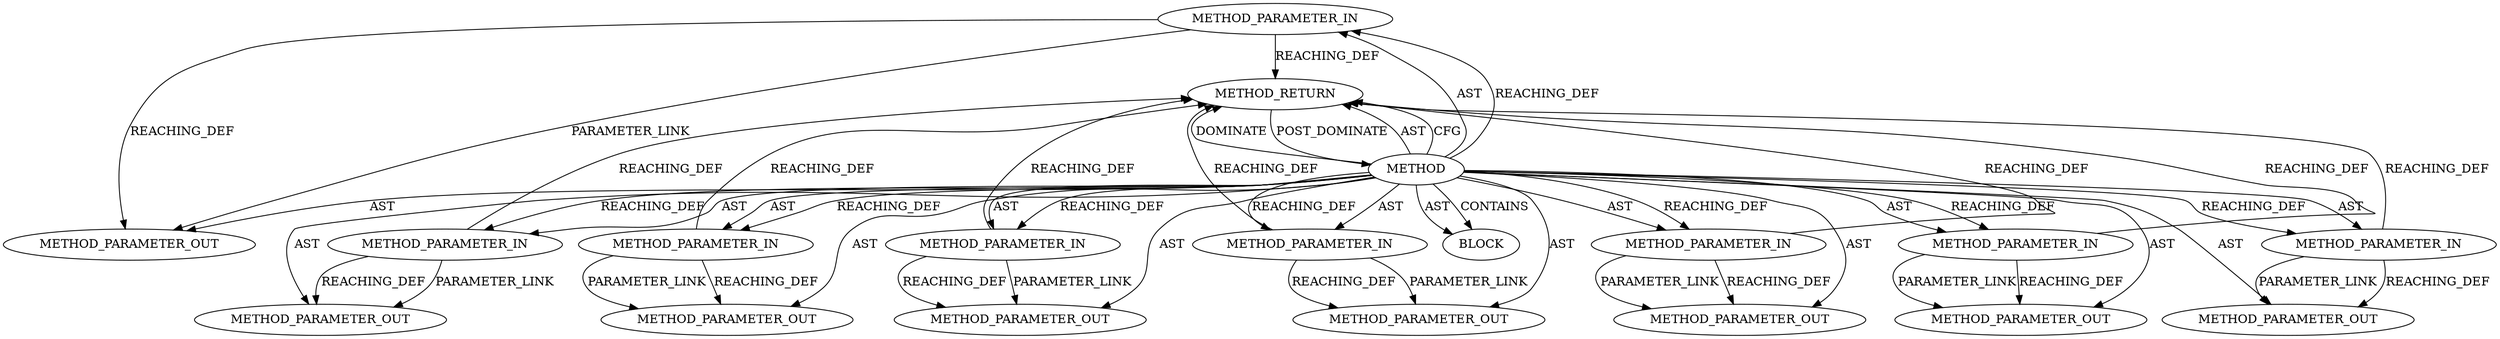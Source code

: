 digraph {
  13614 [label=METHOD_PARAMETER_OUT ORDER=4 CODE="p4" IS_VARIADIC=false TYPE_FULL_NAME="ANY" EVALUATION_STRATEGY="BY_VALUE" INDEX=4 NAME="p4"]
  12862 [label=METHOD_RETURN ORDER=2 CODE="RET" TYPE_FULL_NAME="ANY" EVALUATION_STRATEGY="BY_VALUE"]
  12861 [label=BLOCK ORDER=1 ARGUMENT_INDEX=1 CODE="<empty>" TYPE_FULL_NAME="ANY"]
  13617 [label=METHOD_PARAMETER_OUT ORDER=7 CODE="p7" IS_VARIADIC=false TYPE_FULL_NAME="ANY" EVALUATION_STRATEGY="BY_VALUE" INDEX=7 NAME="p7"]
  12858 [label=METHOD_PARAMETER_IN ORDER=6 CODE="p6" IS_VARIADIC=false TYPE_FULL_NAME="ANY" EVALUATION_STRATEGY="BY_VALUE" INDEX=6 NAME="p6"]
  13613 [label=METHOD_PARAMETER_OUT ORDER=3 CODE="p3" IS_VARIADIC=false TYPE_FULL_NAME="ANY" EVALUATION_STRATEGY="BY_VALUE" INDEX=3 NAME="p3"]
  12856 [label=METHOD_PARAMETER_IN ORDER=4 CODE="p4" IS_VARIADIC=false TYPE_FULL_NAME="ANY" EVALUATION_STRATEGY="BY_VALUE" INDEX=4 NAME="p4"]
  13618 [label=METHOD_PARAMETER_OUT ORDER=8 CODE="p8" IS_VARIADIC=false TYPE_FULL_NAME="ANY" EVALUATION_STRATEGY="BY_VALUE" INDEX=8 NAME="p8"]
  13615 [label=METHOD_PARAMETER_OUT ORDER=5 CODE="p5" IS_VARIADIC=false TYPE_FULL_NAME="ANY" EVALUATION_STRATEGY="BY_VALUE" INDEX=5 NAME="p5"]
  12855 [label=METHOD_PARAMETER_IN ORDER=3 CODE="p3" IS_VARIADIC=false TYPE_FULL_NAME="ANY" EVALUATION_STRATEGY="BY_VALUE" INDEX=3 NAME="p3"]
  12852 [label=METHOD AST_PARENT_TYPE="NAMESPACE_BLOCK" AST_PARENT_FULL_NAME="<global>" ORDER=0 CODE="<empty>" FULL_NAME="handle_auth_bad_method" IS_EXTERNAL=true FILENAME="<empty>" SIGNATURE="" NAME="handle_auth_bad_method"]
  12854 [label=METHOD_PARAMETER_IN ORDER=2 CODE="p2" IS_VARIADIC=false TYPE_FULL_NAME="ANY" EVALUATION_STRATEGY="BY_VALUE" INDEX=2 NAME="p2"]
  13616 [label=METHOD_PARAMETER_OUT ORDER=6 CODE="p6" IS_VARIADIC=false TYPE_FULL_NAME="ANY" EVALUATION_STRATEGY="BY_VALUE" INDEX=6 NAME="p6"]
  13611 [label=METHOD_PARAMETER_OUT ORDER=1 CODE="p1" IS_VARIADIC=false TYPE_FULL_NAME="ANY" EVALUATION_STRATEGY="BY_VALUE" INDEX=1 NAME="p1"]
  12857 [label=METHOD_PARAMETER_IN ORDER=5 CODE="p5" IS_VARIADIC=false TYPE_FULL_NAME="ANY" EVALUATION_STRATEGY="BY_VALUE" INDEX=5 NAME="p5"]
  12859 [label=METHOD_PARAMETER_IN ORDER=7 CODE="p7" IS_VARIADIC=false TYPE_FULL_NAME="ANY" EVALUATION_STRATEGY="BY_VALUE" INDEX=7 NAME="p7"]
  12853 [label=METHOD_PARAMETER_IN ORDER=1 CODE="p1" IS_VARIADIC=false TYPE_FULL_NAME="ANY" EVALUATION_STRATEGY="BY_VALUE" INDEX=1 NAME="p1"]
  12860 [label=METHOD_PARAMETER_IN ORDER=8 CODE="p8" IS_VARIADIC=false TYPE_FULL_NAME="ANY" EVALUATION_STRATEGY="BY_VALUE" INDEX=8 NAME="p8"]
  13612 [label=METHOD_PARAMETER_OUT ORDER=2 CODE="p2" IS_VARIADIC=false TYPE_FULL_NAME="ANY" EVALUATION_STRATEGY="BY_VALUE" INDEX=2 NAME="p2"]
  12860 -> 13618 [label=REACHING_DEF VARIABLE="p8"]
  12857 -> 13615 [label=PARAMETER_LINK ]
  12855 -> 13613 [label=REACHING_DEF VARIABLE="p3"]
  12859 -> 13617 [label=PARAMETER_LINK ]
  12852 -> 13616 [label=AST ]
  12852 -> 12853 [label=AST ]
  12854 -> 13612 [label=PARAMETER_LINK ]
  12852 -> 13618 [label=AST ]
  12852 -> 13614 [label=AST ]
  12852 -> 13611 [label=AST ]
  12856 -> 13614 [label=REACHING_DEF VARIABLE="p4"]
  12854 -> 12862 [label=REACHING_DEF VARIABLE="p2"]
  12852 -> 13612 [label=AST ]
  12852 -> 13617 [label=AST ]
  12852 -> 12856 [label=AST ]
  12862 -> 12852 [label=POST_DOMINATE ]
  12852 -> 12861 [label=AST ]
  12852 -> 12856 [label=REACHING_DEF VARIABLE=""]
  12858 -> 13616 [label=REACHING_DEF VARIABLE="p6"]
  12858 -> 12862 [label=REACHING_DEF VARIABLE="p6"]
  12852 -> 13613 [label=AST ]
  12852 -> 12854 [label=AST ]
  12852 -> 12859 [label=AST ]
  12852 -> 12861 [label=CONTAINS ]
  12852 -> 12858 [label=AST ]
  12852 -> 12862 [label=AST ]
  12860 -> 12862 [label=REACHING_DEF VARIABLE="p8"]
  12854 -> 13612 [label=REACHING_DEF VARIABLE="p2"]
  12852 -> 12859 [label=REACHING_DEF VARIABLE=""]
  12856 -> 12862 [label=REACHING_DEF VARIABLE="p4"]
  12852 -> 12855 [label=REACHING_DEF VARIABLE=""]
  12852 -> 12853 [label=REACHING_DEF VARIABLE=""]
  12852 -> 12855 [label=AST ]
  12852 -> 12860 [label=AST ]
  12856 -> 13614 [label=PARAMETER_LINK ]
  12860 -> 13618 [label=PARAMETER_LINK ]
  12852 -> 12862 [label=CFG ]
  12852 -> 12857 [label=AST ]
  12859 -> 13617 [label=REACHING_DEF VARIABLE="p7"]
  12857 -> 12862 [label=REACHING_DEF VARIABLE="p5"]
  12853 -> 12862 [label=REACHING_DEF VARIABLE="p1"]
  12858 -> 13616 [label=PARAMETER_LINK ]
  12852 -> 13615 [label=AST ]
  12852 -> 12857 [label=REACHING_DEF VARIABLE=""]
  12852 -> 12854 [label=REACHING_DEF VARIABLE=""]
  12852 -> 12860 [label=REACHING_DEF VARIABLE=""]
  12853 -> 13611 [label=REACHING_DEF VARIABLE="p1"]
  12857 -> 13615 [label=REACHING_DEF VARIABLE="p5"]
  12852 -> 12858 [label=REACHING_DEF VARIABLE=""]
  12853 -> 13611 [label=PARAMETER_LINK ]
  12859 -> 12862 [label=REACHING_DEF VARIABLE="p7"]
  12855 -> 13613 [label=PARAMETER_LINK ]
  12852 -> 12862 [label=DOMINATE ]
  12855 -> 12862 [label=REACHING_DEF VARIABLE="p3"]
}
